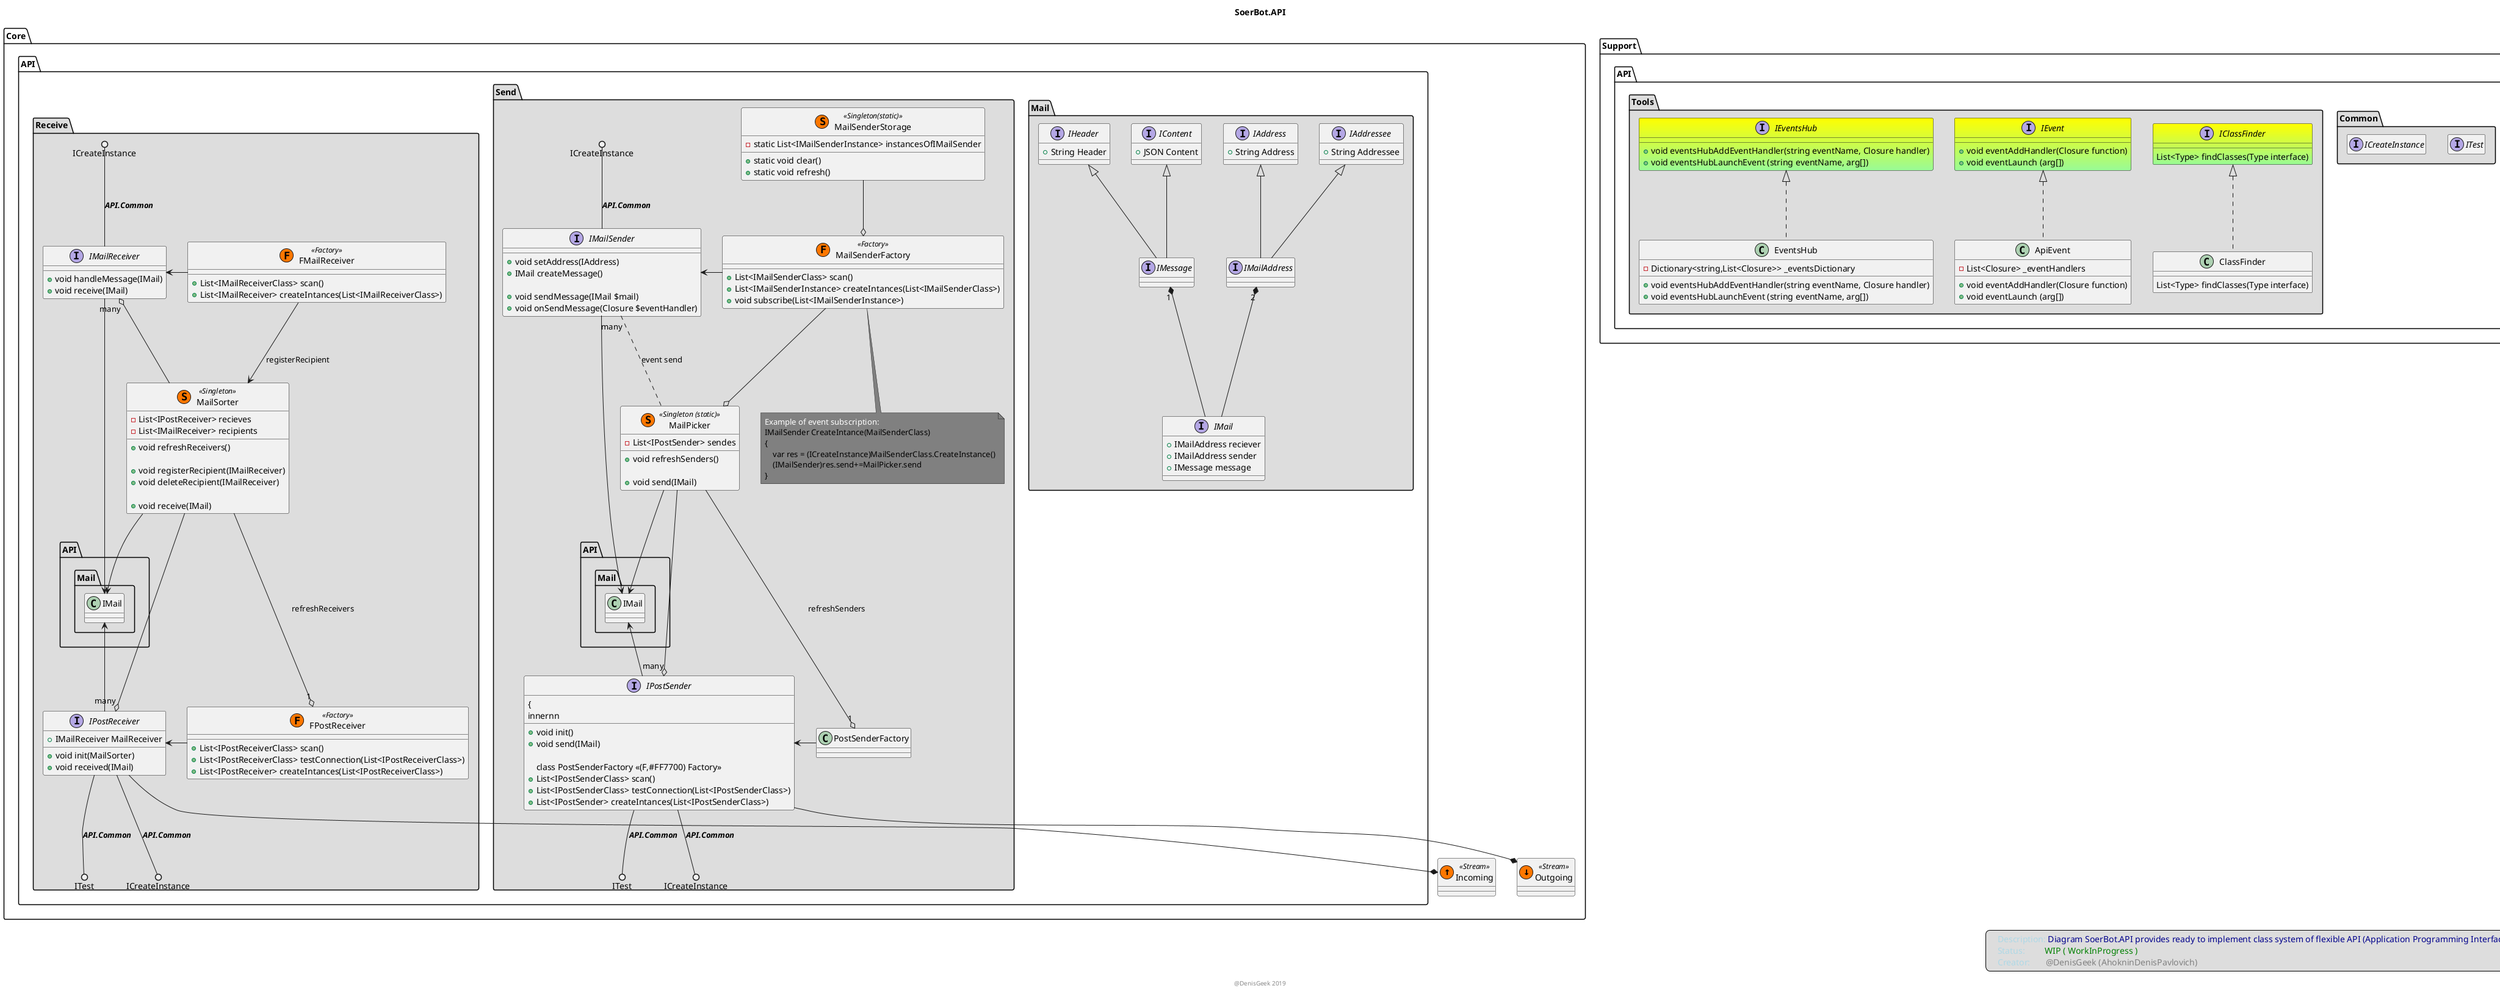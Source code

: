 @startuml
' icons: http://plantuml.com/ru/stdlib

' // picture scale
scale 1 

' // to change graphic modifiers to symbol
' skinparam classAttributeIconSize 0
title SoerBot.API

' left header
' <font color=lightblue>    Description:</font> <font color=darkBlue>Diagram SoerBot.API provides ready to implement class system of flexible API (Application Programming Interface)</font>
' <font color=lightblue>    Status:        </font> <font color=green>WIP ( WorkInProgress )</font>
' <font color=lightblue>    Creator:      </font> <font color=grey>@DenisGeek (AhokninDenisPavlovich)</font>
' endheader

center footer @DenisGeek 2019

legend Right
    <font color=lightblue>    Description:</font> <font color=darkBlue>Diagram SoerBot.API provides ready to implement class system of flexible API (Application Programming Interface)</font>
    <font color=lightblue>    Status:        </font> <font color=green>WIP ( WorkInProgress )</font>
    <font color=lightblue>    Creator:      </font> <font color=grey>@DenisGeek (AhokninDenisPavlovich)</font>
endlegend

package Support {
    
    namespace API.Common #DDDDDD {
        hide members

        interface ITest
        {
            bool Test();
        }
        interface ICreateInstance
        {
            object CreateInstance();
        }

        ' interface IMailHandler
        ' {
        ' }
        ' interface IPostHandler
        ' {
        ' }

        ' ITest --|> IPostHandler 
        ' ICreateInstance  --|> IPostHandler
        ' ICreateInstance <|-- IMailHandler

    }

    namespace API.Tools #DDDDDD {
        ' hide members

        interface IClassFinder #yellow-PaleGreen
        {
            List<Type> findClasses(Type interface)
        }
        class ClassFinder
        {
            List<Type> findClasses(Type interface)
        }
        IClassFinder<|..ClassFinder

        interface IEvent #yellow-PaleGreen
        {
            + void eventAddHandler(Closure function)
            + void eventLaunch (arg[])
        }
        class ApiEvent
        {
            - List<Closure> _eventHandlers
            + void eventAddHandler(Closure function)
            + void eventLaunch (arg[])
        }
        IEvent<|..ApiEvent

        interface IEventsHub #yellow-PaleGreen
        {
            + void eventsHubAddEventHandler(string eventName, Closure handler)
            + void eventsHubLaunchEvent (string eventName, arg[])
        }
        class EventsHub
        {
            - Dictionary<string,List<Closure>> _eventsDictionary
            + void eventsHubAddEventHandler(string eventName, Closure handler)
            + void eventsHubLaunchEvent (string eventName, arg[])
        }
        IEventsHub<|..EventsHub

        ' class InstanceCreator
        ' {
        '     List<Type> findClasses(Type interface)
        ' }

        ' interface IMailHandler
        ' {
        ' }
        ' IMailHandler <|-- IMailReceiver
        ' IMailHandler <|-- IMailSender
        ' interface IPostHandler
        ' {
        ' }
        ' IPostReceiver --|> IPostHandler 
        ' IPostSender  --|> IPostHandler

    }
}

package Core 
{
    ' hide members

    ' hide API.Mail
    namespace API.Mail #DDDDDD {
        ' hide members

        IMailAddress "2" *-- IMail
        IMessage "1" *-- IMail

        IContent <|-- IMessage
        IHeader <|-- IMessage
        IAddressee <|-- IMailAddress
        IAddress <|-- IMailAddress

        interface IAddress
        {
            + String Address 
        }
        interface IAddressee
        {
            + String Addressee
        } 

        interface IMailAddress
        {
        }

        interface IHeader
        {
            + String Header 
        }
        interface IContent
        {
            + JSON Content
        }
        interface IMessage
        {
        }
        interface IMail
        {
            + IMailAddress reciever
            + IMailAddress sender
            + IMessage message
        }
    }

    namespace API.Send #DDDDDD {
        ' hide members

        interface IMailSender
        {
            + void setAddress(IAddress)
            + IMail createMessage()

            + void sendMessage(IMail $mail)
            + void onSendMessage(Closure $eventHandler)
        }
                
        class MailSenderFactory << (F,#FF7700) Factory >>
        {
            + List<IMailSenderClass> scan()
            + List<IMailSenderInstance> createIntances(List<IMailSenderClass>)
            + void subscribe(List<IMailSenderInstance>)
        }
        note bottom of MailSenderFactory #grey
            <color:white>Example of event subscription:</color>
            IMailSender CreateIntance(MailSenderClass)
            {
                var res = (ICreateInstance)MailSenderClass.CreateInstance()
                (IMailSender)res.send+=MailPicker.send
            }
        end note
        class MailSenderStorage << (S,#FF7700) Singleton(static) >>
        {
            -static List<IMailSenderInstance> instancesOfIMailSender
            +static void clear()
            +static void refresh()
        }
        MailSenderStorage --o MailSenderFactory

        class MailPicker << (S,#FF7700) Singleton (static) >>
        {
            - List<IPostSender> sendes
            + void refreshSenders()

            + void send(IMail)
        }
        interface IPostSender
        {
            + void init()
            + void send(IMail)

        class PostSenderFactory << (F,#FF7700) Factory >>
        {
            innernn
            + List<IPostSenderClass> scan()
            + List<IPostSenderClass> testConnection(List<IPostSenderClass>)
            + List<IPostSender> createIntances(List<IPostSenderClass>)
        }
        ' MailHendler<--IMailSender
        MailSenderFactory --o MailPicker
        MailSenderFactory -> IMailSender
        ICreateInstance ()-- IMailSender :<b><i>API.Common
        ' IEventsHub ()-- IMailSender :<b><i>API.Tools
        IMailSender --> API.Mail.IMail
        IMailSender "many" .. MailPicker :event send
        MailPicker --> API.Mail.IMail
        MailPicker --o "1" PostSenderFactory :refreshSenders
        MailPicker --o "many" IPostSender
        API.Mail.IMail <-- IPostSender
        IPostSender <- PostSenderFactory
        IPostSender --() ITest :<b><i>API.Common
        IPostSender --() ICreateInstance:<b><i>API.Common
    }
    class Outgoing << (↓,#FF7700) Stream >>
    API.Send.IPostSender--* Outgoing

    ' hide API.Receive
    namespace API.Receive #DDDDDD {
        ' hide members

        interface IMailReceiver
        {
            + void handleMessage(IMail)
            + void receive(IMail)
        }
        class MailSorter << (S,#FF7700) Singleton >>
        {
            - List<IPostReceiver> recieves
            - List<IMailReceiver> recipients
            + void refreshReceivers()
    
            + void registerRecipient(IMailReceiver)
            + void deleteRecipient(IMailReceiver)

           + void receive(IMail)
        }
        interface IPostReceiver
        {
            + IMailReceiver MailReceiver
            + void init(MailSorter)
            + void received(IMail)
        }
        class FMailReceiver << (F,#FF7700) Factory >>
        {
            + List<IMailReceiverClass> scan()
            + List<IMailReceiver> createIntances(List<IMailReceiverClass>)
        }
        class FPostReceiver << (F,#FF7700) Factory >>
        {
            + List<IPostReceiverClass> scan()
            + List<IPostReceiverClass> testConnection(List<IPostReceiverClass>)
            + List<IPostReceiver> createIntances(List<IPostReceiverClass>)
        }
        FMailReceiver --> MailSorter : registerRecipient
        ICreateInstance ()-- IMailReceiver :<b><i>API.Common
        IMailReceiver <- FMailReceiver
        IMailReceiver --> API.Mail.IMail
        IMailReceiver "many" o-- MailSorter
        MailSorter --> API.Mail.IMail
        MailSorter --o "1" FPostReceiver : refreshReceivers
        MailSorter --o "many" IPostReceiver
        API.Mail.IMail <-- IPostReceiver
        IPostReceiver <- FPostReceiver
        IPostReceiver --() ITest :<b><i>API.Common
        IPostReceiver --() ICreateInstance:<b><i>API.Common
    }
    class Incoming << (↑,#FF7700) Stream >>
    API.Receive.IPostReceiver--* Incoming
}










@enduml